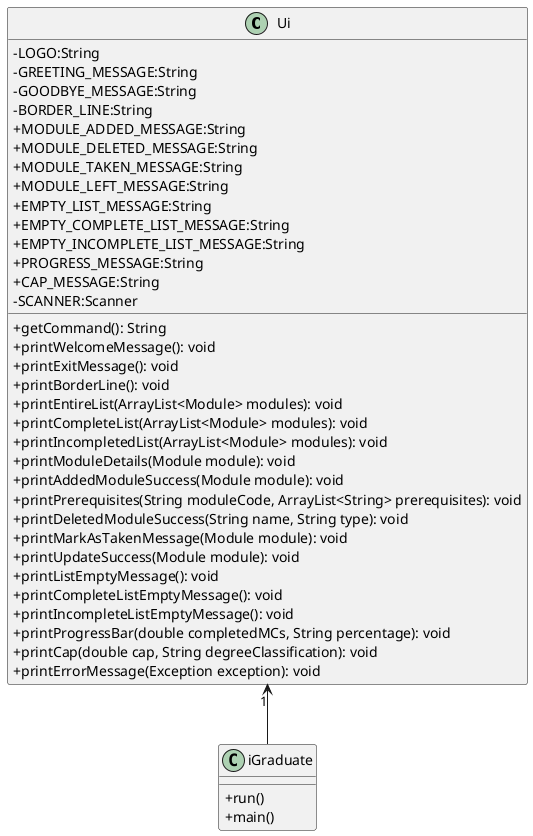 @startuml
skinparam classAttributeIconSize 0

Ui"1" <-- iGraduate
Ui : -LOGO:String
Ui : -GREETING_MESSAGE:String
Ui : -GOODBYE_MESSAGE:String
Ui : -BORDER_LINE:String
Ui : +MODULE_ADDED_MESSAGE:String
Ui : +MODULE_DELETED_MESSAGE:String
Ui : +MODULE_TAKEN_MESSAGE:String
Ui : +MODULE_LEFT_MESSAGE:String
Ui : +EMPTY_LIST_MESSAGE:String
Ui : +EMPTY_COMPLETE_LIST_MESSAGE:String
Ui : +EMPTY_INCOMPLETE_LIST_MESSAGE:String
Ui : +PROGRESS_MESSAGE:String
Ui : +CAP_MESSAGE:String
Ui : -SCANNER:Scanner
Ui : +getCommand(): String
Ui : +printWelcomeMessage(): void
Ui : +printExitMessage(): void
Ui : +printBorderLine(): void
Ui : +printEntireList(ArrayList<Module> modules): void
Ui : +printCompleteList(ArrayList<Module> modules): void
Ui : +printIncompletedList(ArrayList<Module> modules): void
Ui : +printModuleDetails(Module module): void
Ui : +printAddedModuleSuccess(Module module): void
Ui : +printPrerequisites(String moduleCode, ArrayList<String> prerequisites): void
Ui : +printDeletedModuleSuccess(String name, String type): void
Ui : +printMarkAsTakenMessage(Module module): void
Ui : +printUpdateSuccess(Module module): void
Ui : +printListEmptyMessage(): void
Ui : +printCompleteListEmptyMessage(): void
Ui : +printIncompleteListEmptyMessage(): void
Ui : +printProgressBar(double completedMCs, String percentage): void
Ui : +printCap(double cap, String degreeClassification): void
Ui : +printErrorMessage(Exception exception): void





iGraduate : +run()
iGraduate : +main()
@enduml